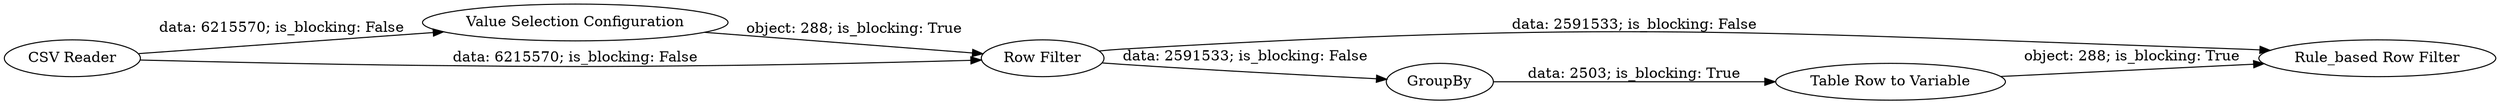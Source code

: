 digraph {
	"-46554398929126764_5" [label="Table Row to Variable"]
	"-46554398929126764_6" [label="Rule_based Row Filter"]
	"-46554398929126764_1" [label="CSV Reader"]
	"-46554398929126764_2" [label="Value Selection Configuration"]
	"-46554398929126764_4" [label=GroupBy]
	"-46554398929126764_3" [label="Row Filter"]
	"-46554398929126764_3" -> "-46554398929126764_6" [label="data: 2591533; is_blocking: False"]
	"-46554398929126764_4" -> "-46554398929126764_5" [label="data: 2503; is_blocking: True"]
	"-46554398929126764_3" -> "-46554398929126764_4" [label="data: 2591533; is_blocking: False"]
	"-46554398929126764_2" -> "-46554398929126764_3" [label="object: 288; is_blocking: True"]
	"-46554398929126764_5" -> "-46554398929126764_6" [label="object: 288; is_blocking: True"]
	"-46554398929126764_1" -> "-46554398929126764_2" [label="data: 6215570; is_blocking: False"]
	"-46554398929126764_1" -> "-46554398929126764_3" [label="data: 6215570; is_blocking: False"]
	rankdir=LR
}

